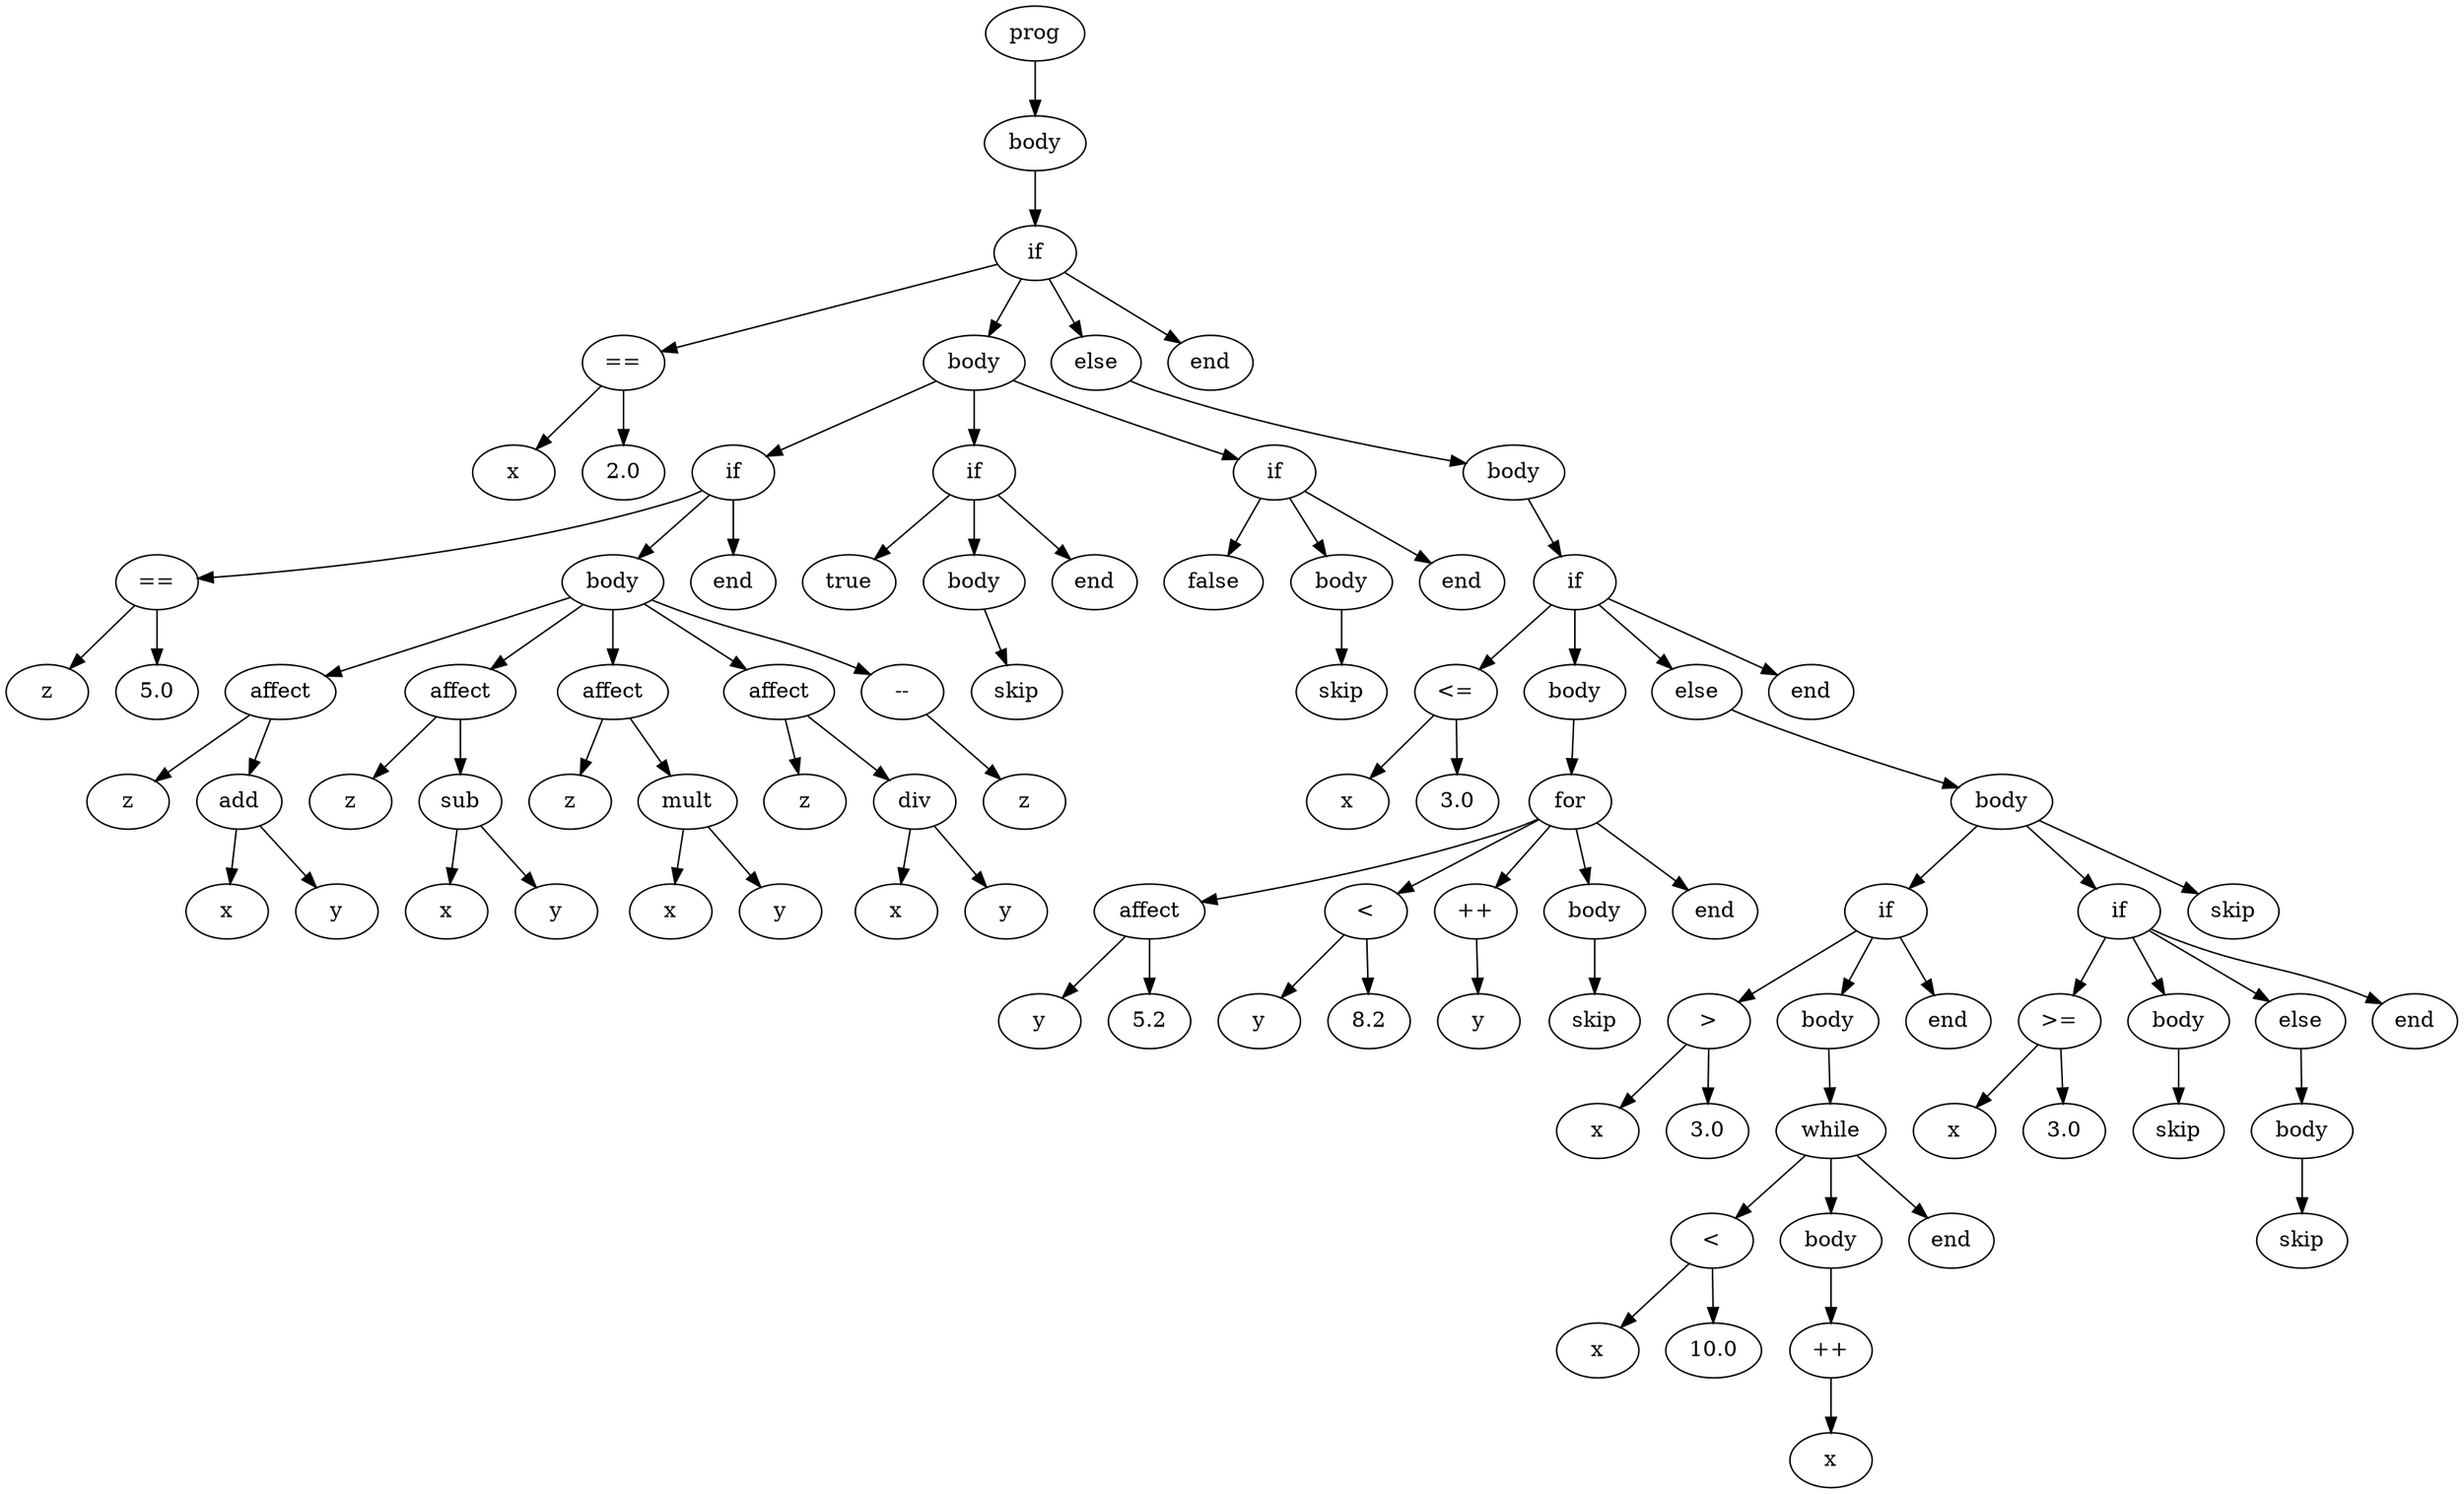 digraph graphname {
94 [label="prog"];
93 [label="body"];
92 [label="if"];
3 [label="=="];
0 [label="x"];
3 -> 0;
1 [label="2.0"];
3 -> 1;
92 -> 3;
44 [label="body"];
35 [label="if"];
7 [label="=="];
4 [label="z"];
7 -> 4;
5 [label="5.0"];
7 -> 5;
35 -> 7;
34 [label="body"];
13 [label="affect"];
12 [label="z"];
13 -> 12;
11 [label="add"];
8 [label="x"];
11 -> 8;
9 [label="y"];
11 -> 9;
13 -> 11;
34 -> 13;
19 [label="affect"];
18 [label="z"];
19 -> 18;
17 [label="sub"];
14 [label="x"];
17 -> 14;
15 [label="y"];
17 -> 15;
19 -> 17;
34 -> 19;
25 [label="affect"];
24 [label="z"];
25 -> 24;
23 [label="mult"];
20 [label="x"];
23 -> 20;
21 [label="y"];
23 -> 21;
25 -> 23;
34 -> 25;
31 [label="affect"];
30 [label="z"];
31 -> 30;
29 [label="div"];
26 [label="x"];
29 -> 26;
27 [label="y"];
29 -> 27;
31 -> 29;
34 -> 31;
33 [label="--"];
32 [label="z"];
33 -> 32;
34 -> 33;
35 -> 34;
95 [label="end"];
35 -> 95;
44 -> 35;
39 [label="if"];
36 [label="true"];
39 -> 36;
38 [label="body"];
37 [label="skip"];
38 -> 37;
39 -> 38;
96 [label="end"];
39 -> 96;
44 -> 39;
43 [label="if"];
40 [label="false"];
43 -> 40;
42 [label="body"];
41 [label="skip"];
42 -> 41;
43 -> 42;
97 [label="end"];
43 -> 97;
44 -> 43;
92 -> 44;
91 [label="else"];
90 [label="body"];
89 [label="if"];
48 [label="<="];
45 [label="x"];
48 -> 45;
46 [label="3.0"];
48 -> 46;
89 -> 48;
61 [label="body"];
60 [label="for"];
51 [label="affect"];
50 [label="y"];
51 -> 50;
49 [label="5.2"];
51 -> 49;
60 -> 51;
57 [label="<"];
54 [label="y"];
57 -> 54;
55 [label="8.2"];
57 -> 55;
60 -> 57;
53 [label="++"];
52 [label="y"];
53 -> 52;
60 -> 53;
59 [label="body"];
58 [label="skip"];
59 -> 58;
60 -> 59;
98 [label="end"];
60 -> 98;
61 -> 60;
89 -> 61;
88 [label="else"];
87 [label="body"];
75 [label="if"];
65 [label=">"];
62 [label="x"];
65 -> 62;
63 [label="3.0"];
65 -> 63;
75 -> 65;
74 [label="body"];
73 [label="while"];
69 [label="<"];
66 [label="x"];
69 -> 66;
67 [label="10.0"];
69 -> 67;
73 -> 69;
72 [label="body"];
71 [label="++"];
70 [label="x"];
71 -> 70;
72 -> 71;
73 -> 72;
99 [label="end"];
73 -> 99;
74 -> 73;
75 -> 74;
100 [label="end"];
75 -> 100;
87 -> 75;
85 [label="if"];
79 [label=">="];
76 [label="x"];
79 -> 76;
77 [label="3.0"];
79 -> 77;
85 -> 79;
81 [label="body"];
80 [label="skip"];
81 -> 80;
85 -> 81;
84 [label="else"];
83 [label="body"];
82 [label="skip"];
83 -> 82;
84 -> 83;
85 -> 84;
101 [label="end"];
85 -> 101;
87 -> 85;
86 [label="skip"];
87 -> 86;
88 -> 87;
89 -> 88;
102 [label="end"];
89 -> 102;
90 -> 89;
91 -> 90;
92 -> 91;
103 [label="end"];
92 -> 103;
93 -> 92;
94 -> 93;
}
